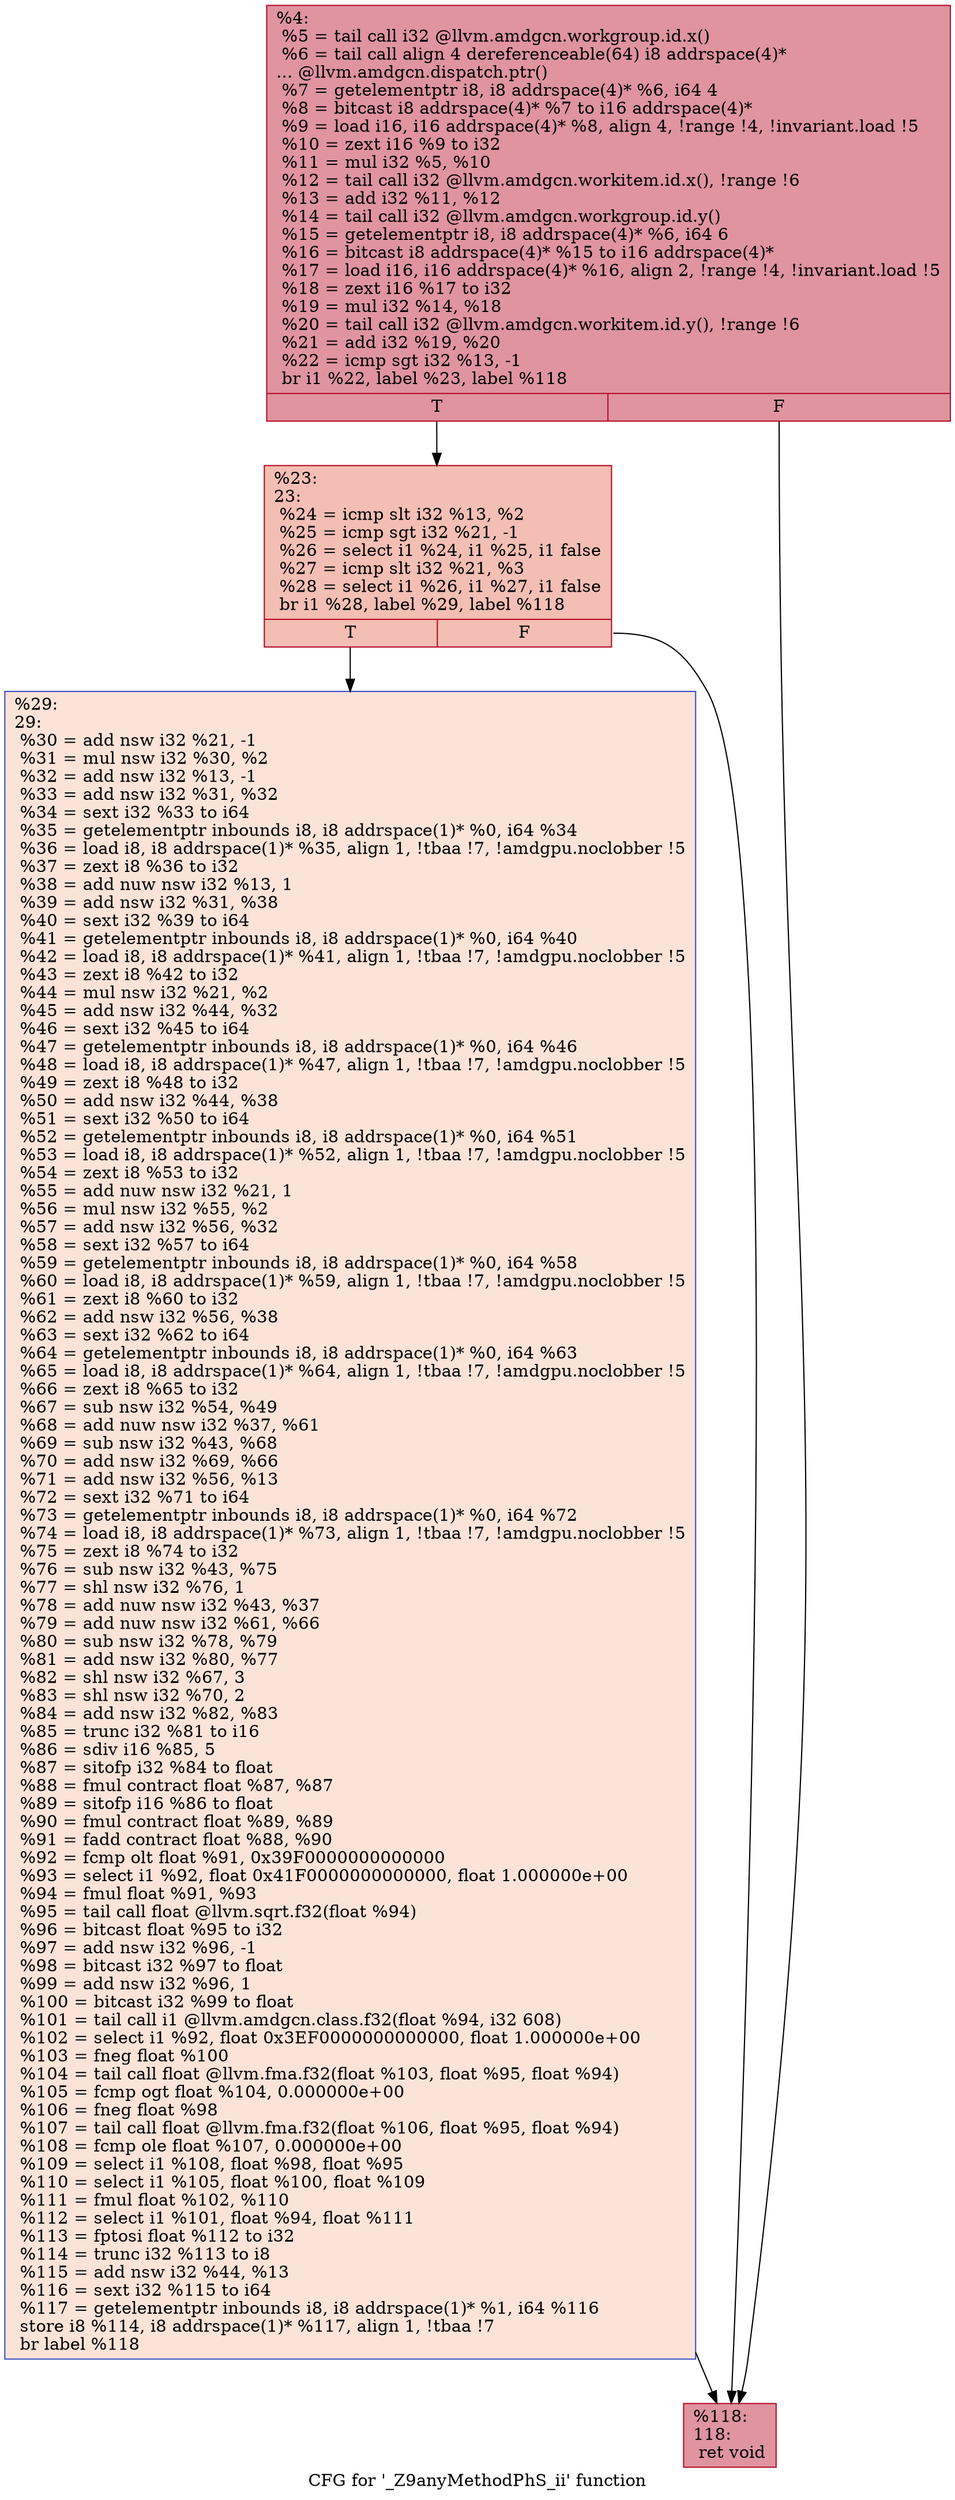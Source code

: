 digraph "CFG for '_Z9anyMethodPhS_ii' function" {
	label="CFG for '_Z9anyMethodPhS_ii' function";

	Node0x620a270 [shape=record,color="#b70d28ff", style=filled, fillcolor="#b70d2870",label="{%4:\l  %5 = tail call i32 @llvm.amdgcn.workgroup.id.x()\l  %6 = tail call align 4 dereferenceable(64) i8 addrspace(4)*\l... @llvm.amdgcn.dispatch.ptr()\l  %7 = getelementptr i8, i8 addrspace(4)* %6, i64 4\l  %8 = bitcast i8 addrspace(4)* %7 to i16 addrspace(4)*\l  %9 = load i16, i16 addrspace(4)* %8, align 4, !range !4, !invariant.load !5\l  %10 = zext i16 %9 to i32\l  %11 = mul i32 %5, %10\l  %12 = tail call i32 @llvm.amdgcn.workitem.id.x(), !range !6\l  %13 = add i32 %11, %12\l  %14 = tail call i32 @llvm.amdgcn.workgroup.id.y()\l  %15 = getelementptr i8, i8 addrspace(4)* %6, i64 6\l  %16 = bitcast i8 addrspace(4)* %15 to i16 addrspace(4)*\l  %17 = load i16, i16 addrspace(4)* %16, align 2, !range !4, !invariant.load !5\l  %18 = zext i16 %17 to i32\l  %19 = mul i32 %14, %18\l  %20 = tail call i32 @llvm.amdgcn.workitem.id.y(), !range !6\l  %21 = add i32 %19, %20\l  %22 = icmp sgt i32 %13, -1\l  br i1 %22, label %23, label %118\l|{<s0>T|<s1>F}}"];
	Node0x620a270:s0 -> Node0x620dbd0;
	Node0x620a270:s1 -> Node0x620dc60;
	Node0x620dbd0 [shape=record,color="#b70d28ff", style=filled, fillcolor="#e36c5570",label="{%23:\l23:                                               \l  %24 = icmp slt i32 %13, %2\l  %25 = icmp sgt i32 %21, -1\l  %26 = select i1 %24, i1 %25, i1 false\l  %27 = icmp slt i32 %21, %3\l  %28 = select i1 %26, i1 %27, i1 false\l  br i1 %28, label %29, label %118\l|{<s0>T|<s1>F}}"];
	Node0x620dbd0:s0 -> Node0x620e0e0;
	Node0x620dbd0:s1 -> Node0x620dc60;
	Node0x620e0e0 [shape=record,color="#3d50c3ff", style=filled, fillcolor="#f6bfa670",label="{%29:\l29:                                               \l  %30 = add nsw i32 %21, -1\l  %31 = mul nsw i32 %30, %2\l  %32 = add nsw i32 %13, -1\l  %33 = add nsw i32 %31, %32\l  %34 = sext i32 %33 to i64\l  %35 = getelementptr inbounds i8, i8 addrspace(1)* %0, i64 %34\l  %36 = load i8, i8 addrspace(1)* %35, align 1, !tbaa !7, !amdgpu.noclobber !5\l  %37 = zext i8 %36 to i32\l  %38 = add nuw nsw i32 %13, 1\l  %39 = add nsw i32 %31, %38\l  %40 = sext i32 %39 to i64\l  %41 = getelementptr inbounds i8, i8 addrspace(1)* %0, i64 %40\l  %42 = load i8, i8 addrspace(1)* %41, align 1, !tbaa !7, !amdgpu.noclobber !5\l  %43 = zext i8 %42 to i32\l  %44 = mul nsw i32 %21, %2\l  %45 = add nsw i32 %44, %32\l  %46 = sext i32 %45 to i64\l  %47 = getelementptr inbounds i8, i8 addrspace(1)* %0, i64 %46\l  %48 = load i8, i8 addrspace(1)* %47, align 1, !tbaa !7, !amdgpu.noclobber !5\l  %49 = zext i8 %48 to i32\l  %50 = add nsw i32 %44, %38\l  %51 = sext i32 %50 to i64\l  %52 = getelementptr inbounds i8, i8 addrspace(1)* %0, i64 %51\l  %53 = load i8, i8 addrspace(1)* %52, align 1, !tbaa !7, !amdgpu.noclobber !5\l  %54 = zext i8 %53 to i32\l  %55 = add nuw nsw i32 %21, 1\l  %56 = mul nsw i32 %55, %2\l  %57 = add nsw i32 %56, %32\l  %58 = sext i32 %57 to i64\l  %59 = getelementptr inbounds i8, i8 addrspace(1)* %0, i64 %58\l  %60 = load i8, i8 addrspace(1)* %59, align 1, !tbaa !7, !amdgpu.noclobber !5\l  %61 = zext i8 %60 to i32\l  %62 = add nsw i32 %56, %38\l  %63 = sext i32 %62 to i64\l  %64 = getelementptr inbounds i8, i8 addrspace(1)* %0, i64 %63\l  %65 = load i8, i8 addrspace(1)* %64, align 1, !tbaa !7, !amdgpu.noclobber !5\l  %66 = zext i8 %65 to i32\l  %67 = sub nsw i32 %54, %49\l  %68 = add nuw nsw i32 %37, %61\l  %69 = sub nsw i32 %43, %68\l  %70 = add nsw i32 %69, %66\l  %71 = add nsw i32 %56, %13\l  %72 = sext i32 %71 to i64\l  %73 = getelementptr inbounds i8, i8 addrspace(1)* %0, i64 %72\l  %74 = load i8, i8 addrspace(1)* %73, align 1, !tbaa !7, !amdgpu.noclobber !5\l  %75 = zext i8 %74 to i32\l  %76 = sub nsw i32 %43, %75\l  %77 = shl nsw i32 %76, 1\l  %78 = add nuw nsw i32 %43, %37\l  %79 = add nuw nsw i32 %61, %66\l  %80 = sub nsw i32 %78, %79\l  %81 = add nsw i32 %80, %77\l  %82 = shl nsw i32 %67, 3\l  %83 = shl nsw i32 %70, 2\l  %84 = add nsw i32 %82, %83\l  %85 = trunc i32 %81 to i16\l  %86 = sdiv i16 %85, 5\l  %87 = sitofp i32 %84 to float\l  %88 = fmul contract float %87, %87\l  %89 = sitofp i16 %86 to float\l  %90 = fmul contract float %89, %89\l  %91 = fadd contract float %88, %90\l  %92 = fcmp olt float %91, 0x39F0000000000000\l  %93 = select i1 %92, float 0x41F0000000000000, float 1.000000e+00\l  %94 = fmul float %91, %93\l  %95 = tail call float @llvm.sqrt.f32(float %94)\l  %96 = bitcast float %95 to i32\l  %97 = add nsw i32 %96, -1\l  %98 = bitcast i32 %97 to float\l  %99 = add nsw i32 %96, 1\l  %100 = bitcast i32 %99 to float\l  %101 = tail call i1 @llvm.amdgcn.class.f32(float %94, i32 608)\l  %102 = select i1 %92, float 0x3EF0000000000000, float 1.000000e+00\l  %103 = fneg float %100\l  %104 = tail call float @llvm.fma.f32(float %103, float %95, float %94)\l  %105 = fcmp ogt float %104, 0.000000e+00\l  %106 = fneg float %98\l  %107 = tail call float @llvm.fma.f32(float %106, float %95, float %94)\l  %108 = fcmp ole float %107, 0.000000e+00\l  %109 = select i1 %108, float %98, float %95\l  %110 = select i1 %105, float %100, float %109\l  %111 = fmul float %102, %110\l  %112 = select i1 %101, float %94, float %111\l  %113 = fptosi float %112 to i32\l  %114 = trunc i32 %113 to i8\l  %115 = add nsw i32 %44, %13\l  %116 = sext i32 %115 to i64\l  %117 = getelementptr inbounds i8, i8 addrspace(1)* %1, i64 %116\l  store i8 %114, i8 addrspace(1)* %117, align 1, !tbaa !7\l  br label %118\l}"];
	Node0x620e0e0 -> Node0x620dc60;
	Node0x620dc60 [shape=record,color="#b70d28ff", style=filled, fillcolor="#b70d2870",label="{%118:\l118:                                              \l  ret void\l}"];
}
